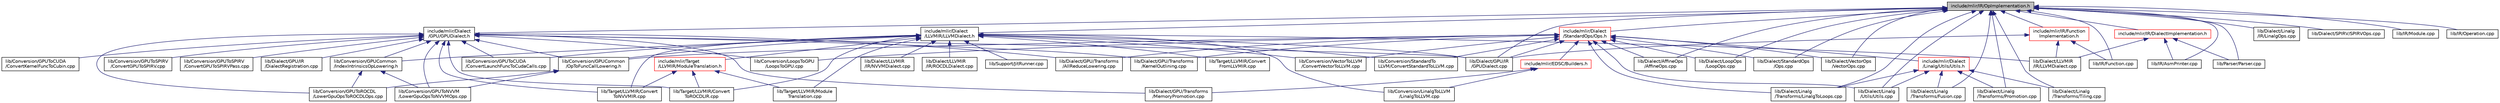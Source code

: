 digraph "include/mlir/IR/OpImplementation.h"
{
  bgcolor="transparent";
  edge [fontname="Helvetica",fontsize="10",labelfontname="Helvetica",labelfontsize="10"];
  node [fontname="Helvetica",fontsize="10",shape=record];
  Node50 [label="include/mlir/IR/OpImplementation.h",height=0.2,width=0.4,color="black", fillcolor="grey75", style="filled", fontcolor="black"];
  Node50 -> Node51 [dir="back",color="midnightblue",fontsize="10",style="solid",fontname="Helvetica"];
  Node51 [label="include/mlir/Dialect\l/GPU/GPUDialect.h",height=0.2,width=0.4,color="black",URL="$GPUDialect_8h.html"];
  Node51 -> Node52 [dir="back",color="midnightblue",fontsize="10",style="solid",fontname="Helvetica"];
  Node52 [label="lib/Conversion/GPUCommon\l/IndexIntrinsicsOpLowering.h",height=0.2,width=0.4,color="black",URL="$IndexIntrinsicsOpLowering_8h.html"];
  Node52 -> Node53 [dir="back",color="midnightblue",fontsize="10",style="solid",fontname="Helvetica"];
  Node53 [label="lib/Conversion/GPUToNVVM\l/LowerGpuOpsToNVVMOps.cpp",height=0.2,width=0.4,color="black",URL="$LowerGpuOpsToNVVMOps_8cpp.html"];
  Node52 -> Node54 [dir="back",color="midnightblue",fontsize="10",style="solid",fontname="Helvetica"];
  Node54 [label="lib/Conversion/GPUToROCDL\l/LowerGpuOpsToROCDLOps.cpp",height=0.2,width=0.4,color="black",URL="$LowerGpuOpsToROCDLOps_8cpp.html"];
  Node51 -> Node55 [dir="back",color="midnightblue",fontsize="10",style="solid",fontname="Helvetica"];
  Node55 [label="lib/Conversion/GPUCommon\l/OpToFuncCallLowering.h",height=0.2,width=0.4,color="black",URL="$OpToFuncCallLowering_8h.html"];
  Node55 -> Node53 [dir="back",color="midnightblue",fontsize="10",style="solid",fontname="Helvetica"];
  Node55 -> Node54 [dir="back",color="midnightblue",fontsize="10",style="solid",fontname="Helvetica"];
  Node51 -> Node56 [dir="back",color="midnightblue",fontsize="10",style="solid",fontname="Helvetica"];
  Node56 [label="lib/Conversion/GPUToCUDA\l/ConvertKernelFuncToCubin.cpp",height=0.2,width=0.4,color="black",URL="$ConvertKernelFuncToCubin_8cpp.html"];
  Node51 -> Node57 [dir="back",color="midnightblue",fontsize="10",style="solid",fontname="Helvetica"];
  Node57 [label="lib/Conversion/GPUToCUDA\l/ConvertLaunchFuncToCudaCalls.cpp",height=0.2,width=0.4,color="black",URL="$ConvertLaunchFuncToCudaCalls_8cpp.html"];
  Node51 -> Node53 [dir="back",color="midnightblue",fontsize="10",style="solid",fontname="Helvetica"];
  Node51 -> Node54 [dir="back",color="midnightblue",fontsize="10",style="solid",fontname="Helvetica"];
  Node51 -> Node58 [dir="back",color="midnightblue",fontsize="10",style="solid",fontname="Helvetica"];
  Node58 [label="lib/Conversion/GPUToSPIRV\l/ConvertGPUToSPIRV.cpp",height=0.2,width=0.4,color="black",URL="$ConvertGPUToSPIRV_8cpp.html"];
  Node51 -> Node59 [dir="back",color="midnightblue",fontsize="10",style="solid",fontname="Helvetica"];
  Node59 [label="lib/Conversion/GPUToSPIRV\l/ConvertGPUToSPIRVPass.cpp",height=0.2,width=0.4,color="black",URL="$ConvertGPUToSPIRVPass_8cpp.html"];
  Node51 -> Node60 [dir="back",color="midnightblue",fontsize="10",style="solid",fontname="Helvetica"];
  Node60 [label="lib/Conversion/LoopsToGPU\l/LoopsToGPU.cpp",height=0.2,width=0.4,color="black",URL="$LoopsToGPU_8cpp.html"];
  Node51 -> Node61 [dir="back",color="midnightblue",fontsize="10",style="solid",fontname="Helvetica"];
  Node61 [label="lib/Dialect/GPU/IR\l/DialectRegistration.cpp",height=0.2,width=0.4,color="black",URL="$GPU_2IR_2DialectRegistration_8cpp.html"];
  Node51 -> Node62 [dir="back",color="midnightblue",fontsize="10",style="solid",fontname="Helvetica"];
  Node62 [label="lib/Dialect/GPU/IR\l/GPUDialect.cpp",height=0.2,width=0.4,color="black",URL="$GPUDialect_8cpp.html"];
  Node51 -> Node63 [dir="back",color="midnightblue",fontsize="10",style="solid",fontname="Helvetica"];
  Node63 [label="lib/Dialect/GPU/Transforms\l/AllReduceLowering.cpp",height=0.2,width=0.4,color="black",URL="$AllReduceLowering_8cpp.html"];
  Node51 -> Node64 [dir="back",color="midnightblue",fontsize="10",style="solid",fontname="Helvetica"];
  Node64 [label="lib/Dialect/GPU/Transforms\l/KernelOutlining.cpp",height=0.2,width=0.4,color="black",URL="$KernelOutlining_8cpp.html"];
  Node51 -> Node65 [dir="back",color="midnightblue",fontsize="10",style="solid",fontname="Helvetica"];
  Node65 [label="lib/Dialect/GPU/Transforms\l/MemoryPromotion.cpp",height=0.2,width=0.4,color="black",URL="$MemoryPromotion_8cpp.html"];
  Node51 -> Node66 [dir="back",color="midnightblue",fontsize="10",style="solid",fontname="Helvetica"];
  Node66 [label="lib/Target/LLVMIR/Convert\lToNVVMIR.cpp",height=0.2,width=0.4,color="black",URL="$ConvertToNVVMIR_8cpp.html"];
  Node51 -> Node67 [dir="back",color="midnightblue",fontsize="10",style="solid",fontname="Helvetica"];
  Node67 [label="lib/Target/LLVMIR/Convert\lToROCDLIR.cpp",height=0.2,width=0.4,color="black",URL="$ConvertToROCDLIR_8cpp.html"];
  Node50 -> Node68 [dir="back",color="midnightblue",fontsize="10",style="solid",fontname="Helvetica"];
  Node68 [label="include/mlir/Dialect\l/LLVMIR/LLVMDialect.h",height=0.2,width=0.4,color="black",URL="$LLVMDialect_8h.html"];
  Node68 -> Node69 [dir="back",color="midnightblue",fontsize="10",style="solid",fontname="Helvetica"];
  Node69 [label="include/mlir/Target\l/LLVMIR/ModuleTranslation.h",height=0.2,width=0.4,color="red",URL="$ModuleTranslation_8h.html"];
  Node69 -> Node66 [dir="back",color="midnightblue",fontsize="10",style="solid",fontname="Helvetica"];
  Node69 -> Node67 [dir="back",color="midnightblue",fontsize="10",style="solid",fontname="Helvetica"];
  Node69 -> Node71 [dir="back",color="midnightblue",fontsize="10",style="solid",fontname="Helvetica"];
  Node71 [label="lib/Target/LLVMIR/Module\lTranslation.cpp",height=0.2,width=0.4,color="black",URL="$ModuleTranslation_8cpp.html"];
  Node68 -> Node52 [dir="back",color="midnightblue",fontsize="10",style="solid",fontname="Helvetica"];
  Node68 -> Node55 [dir="back",color="midnightblue",fontsize="10",style="solid",fontname="Helvetica"];
  Node68 -> Node57 [dir="back",color="midnightblue",fontsize="10",style="solid",fontname="Helvetica"];
  Node68 -> Node72 [dir="back",color="midnightblue",fontsize="10",style="solid",fontname="Helvetica"];
  Node72 [label="lib/Conversion/LinalgToLLVM\l/LinalgToLLVM.cpp",height=0.2,width=0.4,color="black",URL="$LinalgToLLVM_8cpp.html"];
  Node68 -> Node73 [dir="back",color="midnightblue",fontsize="10",style="solid",fontname="Helvetica"];
  Node73 [label="lib/Conversion/StandardTo\lLLVM/ConvertStandardToLLVM.cpp",height=0.2,width=0.4,color="black",URL="$ConvertStandardToLLVM_8cpp.html"];
  Node68 -> Node74 [dir="back",color="midnightblue",fontsize="10",style="solid",fontname="Helvetica"];
  Node74 [label="lib/Conversion/VectorToLLVM\l/ConvertVectorToLLVM.cpp",height=0.2,width=0.4,color="black",URL="$ConvertVectorToLLVM_8cpp.html"];
  Node68 -> Node62 [dir="back",color="midnightblue",fontsize="10",style="solid",fontname="Helvetica"];
  Node68 -> Node75 [dir="back",color="midnightblue",fontsize="10",style="solid",fontname="Helvetica"];
  Node75 [label="lib/Dialect/LLVMIR\l/IR/LLVMDialect.cpp",height=0.2,width=0.4,color="black",URL="$LLVMDialect_8cpp.html"];
  Node68 -> Node76 [dir="back",color="midnightblue",fontsize="10",style="solid",fontname="Helvetica"];
  Node76 [label="lib/Dialect/LLVMIR\l/IR/NVVMDialect.cpp",height=0.2,width=0.4,color="black",URL="$NVVMDialect_8cpp.html"];
  Node68 -> Node77 [dir="back",color="midnightblue",fontsize="10",style="solid",fontname="Helvetica"];
  Node77 [label="lib/Dialect/LLVMIR\l/IR/ROCDLDialect.cpp",height=0.2,width=0.4,color="black",URL="$ROCDLDialect_8cpp.html"];
  Node68 -> Node78 [dir="back",color="midnightblue",fontsize="10",style="solid",fontname="Helvetica"];
  Node78 [label="lib/Support/JitRunner.cpp",height=0.2,width=0.4,color="black",URL="$JitRunner_8cpp.html"];
  Node68 -> Node79 [dir="back",color="midnightblue",fontsize="10",style="solid",fontname="Helvetica"];
  Node79 [label="lib/Target/LLVMIR/Convert\lFromLLVMIR.cpp",height=0.2,width=0.4,color="black",URL="$ConvertFromLLVMIR_8cpp.html"];
  Node68 -> Node66 [dir="back",color="midnightblue",fontsize="10",style="solid",fontname="Helvetica"];
  Node68 -> Node67 [dir="back",color="midnightblue",fontsize="10",style="solid",fontname="Helvetica"];
  Node68 -> Node71 [dir="back",color="midnightblue",fontsize="10",style="solid",fontname="Helvetica"];
  Node50 -> Node80 [dir="back",color="midnightblue",fontsize="10",style="solid",fontname="Helvetica"];
  Node80 [label="include/mlir/Dialect\l/StandardOps/Ops.h",height=0.2,width=0.4,color="red",URL="$Ops_8h.html"];
  Node80 -> Node81 [dir="back",color="midnightblue",fontsize="10",style="solid",fontname="Helvetica"];
  Node81 [label="include/mlir/Dialect\l/Linalg/Utils/Utils.h",height=0.2,width=0.4,color="red",URL="$Dialect_2Linalg_2Utils_2Utils_8h.html"];
  Node81 -> Node85 [dir="back",color="midnightblue",fontsize="10",style="solid",fontname="Helvetica"];
  Node85 [label="lib/Dialect/Linalg\l/Transforms/Fusion.cpp",height=0.2,width=0.4,color="black",URL="$Fusion_8cpp.html"];
  Node81 -> Node83 [dir="back",color="midnightblue",fontsize="10",style="solid",fontname="Helvetica"];
  Node83 [label="lib/Dialect/Linalg\l/Transforms/LinalgToLoops.cpp",height=0.2,width=0.4,color="black",URL="$LinalgToLoops_8cpp.html"];
  Node81 -> Node86 [dir="back",color="midnightblue",fontsize="10",style="solid",fontname="Helvetica"];
  Node86 [label="lib/Dialect/Linalg\l/Transforms/Promotion.cpp",height=0.2,width=0.4,color="black",URL="$Promotion_8cpp.html"];
  Node81 -> Node87 [dir="back",color="midnightblue",fontsize="10",style="solid",fontname="Helvetica"];
  Node87 [label="lib/Dialect/Linalg\l/Transforms/Tiling.cpp",height=0.2,width=0.4,color="black",URL="$Tiling_8cpp.html"];
  Node81 -> Node88 [dir="back",color="midnightblue",fontsize="10",style="solid",fontname="Helvetica"];
  Node88 [label="lib/Dialect/Linalg\l/Utils/Utils.cpp",height=0.2,width=0.4,color="black",URL="$Dialect_2Linalg_2Utils_2Utils_8cpp.html"];
  Node80 -> Node89 [dir="back",color="midnightblue",fontsize="10",style="solid",fontname="Helvetica"];
  Node89 [label="include/mlir/EDSC/Builders.h",height=0.2,width=0.4,color="red",URL="$EDSC_2Builders_8h.html"];
  Node89 -> Node72 [dir="back",color="midnightblue",fontsize="10",style="solid",fontname="Helvetica"];
  Node89 -> Node65 [dir="back",color="midnightblue",fontsize="10",style="solid",fontname="Helvetica"];
  Node80 -> Node55 [dir="back",color="midnightblue",fontsize="10",style="solid",fontname="Helvetica"];
  Node80 -> Node60 [dir="back",color="midnightblue",fontsize="10",style="solid",fontname="Helvetica"];
  Node80 -> Node73 [dir="back",color="midnightblue",fontsize="10",style="solid",fontname="Helvetica"];
  Node80 -> Node74 [dir="back",color="midnightblue",fontsize="10",style="solid",fontname="Helvetica"];
  Node80 -> Node122 [dir="back",color="midnightblue",fontsize="10",style="solid",fontname="Helvetica"];
  Node122 [label="lib/Dialect/AffineOps\l/AffineOps.cpp",height=0.2,width=0.4,color="black",URL="$AffineOps_8cpp.html"];
  Node80 -> Node62 [dir="back",color="midnightblue",fontsize="10",style="solid",fontname="Helvetica"];
  Node80 -> Node63 [dir="back",color="midnightblue",fontsize="10",style="solid",fontname="Helvetica"];
  Node80 -> Node64 [dir="back",color="midnightblue",fontsize="10",style="solid",fontname="Helvetica"];
  Node80 -> Node83 [dir="back",color="midnightblue",fontsize="10",style="solid",fontname="Helvetica"];
  Node80 -> Node88 [dir="back",color="midnightblue",fontsize="10",style="solid",fontname="Helvetica"];
  Node80 -> Node125 [dir="back",color="midnightblue",fontsize="10",style="solid",fontname="Helvetica"];
  Node125 [label="lib/Dialect/LoopOps\l/LoopOps.cpp",height=0.2,width=0.4,color="black",URL="$LoopOps_8cpp.html"];
  Node80 -> Node129 [dir="back",color="midnightblue",fontsize="10",style="solid",fontname="Helvetica"];
  Node129 [label="lib/Dialect/StandardOps\l/Ops.cpp",height=0.2,width=0.4,color="black",URL="$Ops_8cpp.html"];
  Node80 -> Node130 [dir="back",color="midnightblue",fontsize="10",style="solid",fontname="Helvetica"];
  Node130 [label="lib/Dialect/VectorOps\l/VectorOps.cpp",height=0.2,width=0.4,color="black",URL="$VectorOps_8cpp.html"];
  Node50 -> Node139 [dir="back",color="midnightblue",fontsize="10",style="solid",fontname="Helvetica"];
  Node139 [label="include/mlir/IR/DialectImplementation.h",height=0.2,width=0.4,color="red",URL="$DialectImplementation_8h.html"];
  Node139 -> Node75 [dir="back",color="midnightblue",fontsize="10",style="solid",fontname="Helvetica"];
  Node139 -> Node143 [dir="back",color="midnightblue",fontsize="10",style="solid",fontname="Helvetica"];
  Node143 [label="lib/IR/AsmPrinter.cpp",height=0.2,width=0.4,color="black",URL="$AsmPrinter_8cpp.html"];
  Node139 -> Node145 [dir="back",color="midnightblue",fontsize="10",style="solid",fontname="Helvetica"];
  Node145 [label="lib/Parser/Parser.cpp",height=0.2,width=0.4,color="black",URL="$Parser_8cpp.html"];
  Node50 -> Node146 [dir="back",color="midnightblue",fontsize="10",style="solid",fontname="Helvetica"];
  Node146 [label="include/mlir/IR/Function\lImplementation.h",height=0.2,width=0.4,color="red",URL="$FunctionImplementation_8h.html"];
  Node146 -> Node62 [dir="back",color="midnightblue",fontsize="10",style="solid",fontname="Helvetica"];
  Node146 -> Node75 [dir="back",color="midnightblue",fontsize="10",style="solid",fontname="Helvetica"];
  Node146 -> Node147 [dir="back",color="midnightblue",fontsize="10",style="solid",fontname="Helvetica"];
  Node147 [label="lib/IR/Function.cpp",height=0.2,width=0.4,color="black",URL="$Function_8cpp.html"];
  Node50 -> Node122 [dir="back",color="midnightblue",fontsize="10",style="solid",fontname="Helvetica"];
  Node50 -> Node62 [dir="back",color="midnightblue",fontsize="10",style="solid",fontname="Helvetica"];
  Node50 -> Node149 [dir="back",color="midnightblue",fontsize="10",style="solid",fontname="Helvetica"];
  Node149 [label="lib/Dialect/Linalg\l/IR/LinalgOps.cpp",height=0.2,width=0.4,color="black",URL="$LinalgOps_8cpp.html"];
  Node50 -> Node85 [dir="back",color="midnightblue",fontsize="10",style="solid",fontname="Helvetica"];
  Node50 -> Node83 [dir="back",color="midnightblue",fontsize="10",style="solid",fontname="Helvetica"];
  Node50 -> Node86 [dir="back",color="midnightblue",fontsize="10",style="solid",fontname="Helvetica"];
  Node50 -> Node87 [dir="back",color="midnightblue",fontsize="10",style="solid",fontname="Helvetica"];
  Node50 -> Node88 [dir="back",color="midnightblue",fontsize="10",style="solid",fontname="Helvetica"];
  Node50 -> Node125 [dir="back",color="midnightblue",fontsize="10",style="solid",fontname="Helvetica"];
  Node50 -> Node150 [dir="back",color="midnightblue",fontsize="10",style="solid",fontname="Helvetica"];
  Node150 [label="lib/Dialect/SPIRV/SPIRVOps.cpp",height=0.2,width=0.4,color="black",URL="$SPIRVOps_8cpp.html"];
  Node50 -> Node129 [dir="back",color="midnightblue",fontsize="10",style="solid",fontname="Helvetica"];
  Node50 -> Node130 [dir="back",color="midnightblue",fontsize="10",style="solid",fontname="Helvetica"];
  Node50 -> Node143 [dir="back",color="midnightblue",fontsize="10",style="solid",fontname="Helvetica"];
  Node50 -> Node147 [dir="back",color="midnightblue",fontsize="10",style="solid",fontname="Helvetica"];
  Node50 -> Node151 [dir="back",color="midnightblue",fontsize="10",style="solid",fontname="Helvetica"];
  Node151 [label="lib/IR/Module.cpp",height=0.2,width=0.4,color="black",URL="$Module_8cpp.html"];
  Node50 -> Node152 [dir="back",color="midnightblue",fontsize="10",style="solid",fontname="Helvetica"];
  Node152 [label="lib/IR/Operation.cpp",height=0.2,width=0.4,color="black",URL="$Operation_8cpp.html"];
  Node50 -> Node145 [dir="back",color="midnightblue",fontsize="10",style="solid",fontname="Helvetica"];
}
